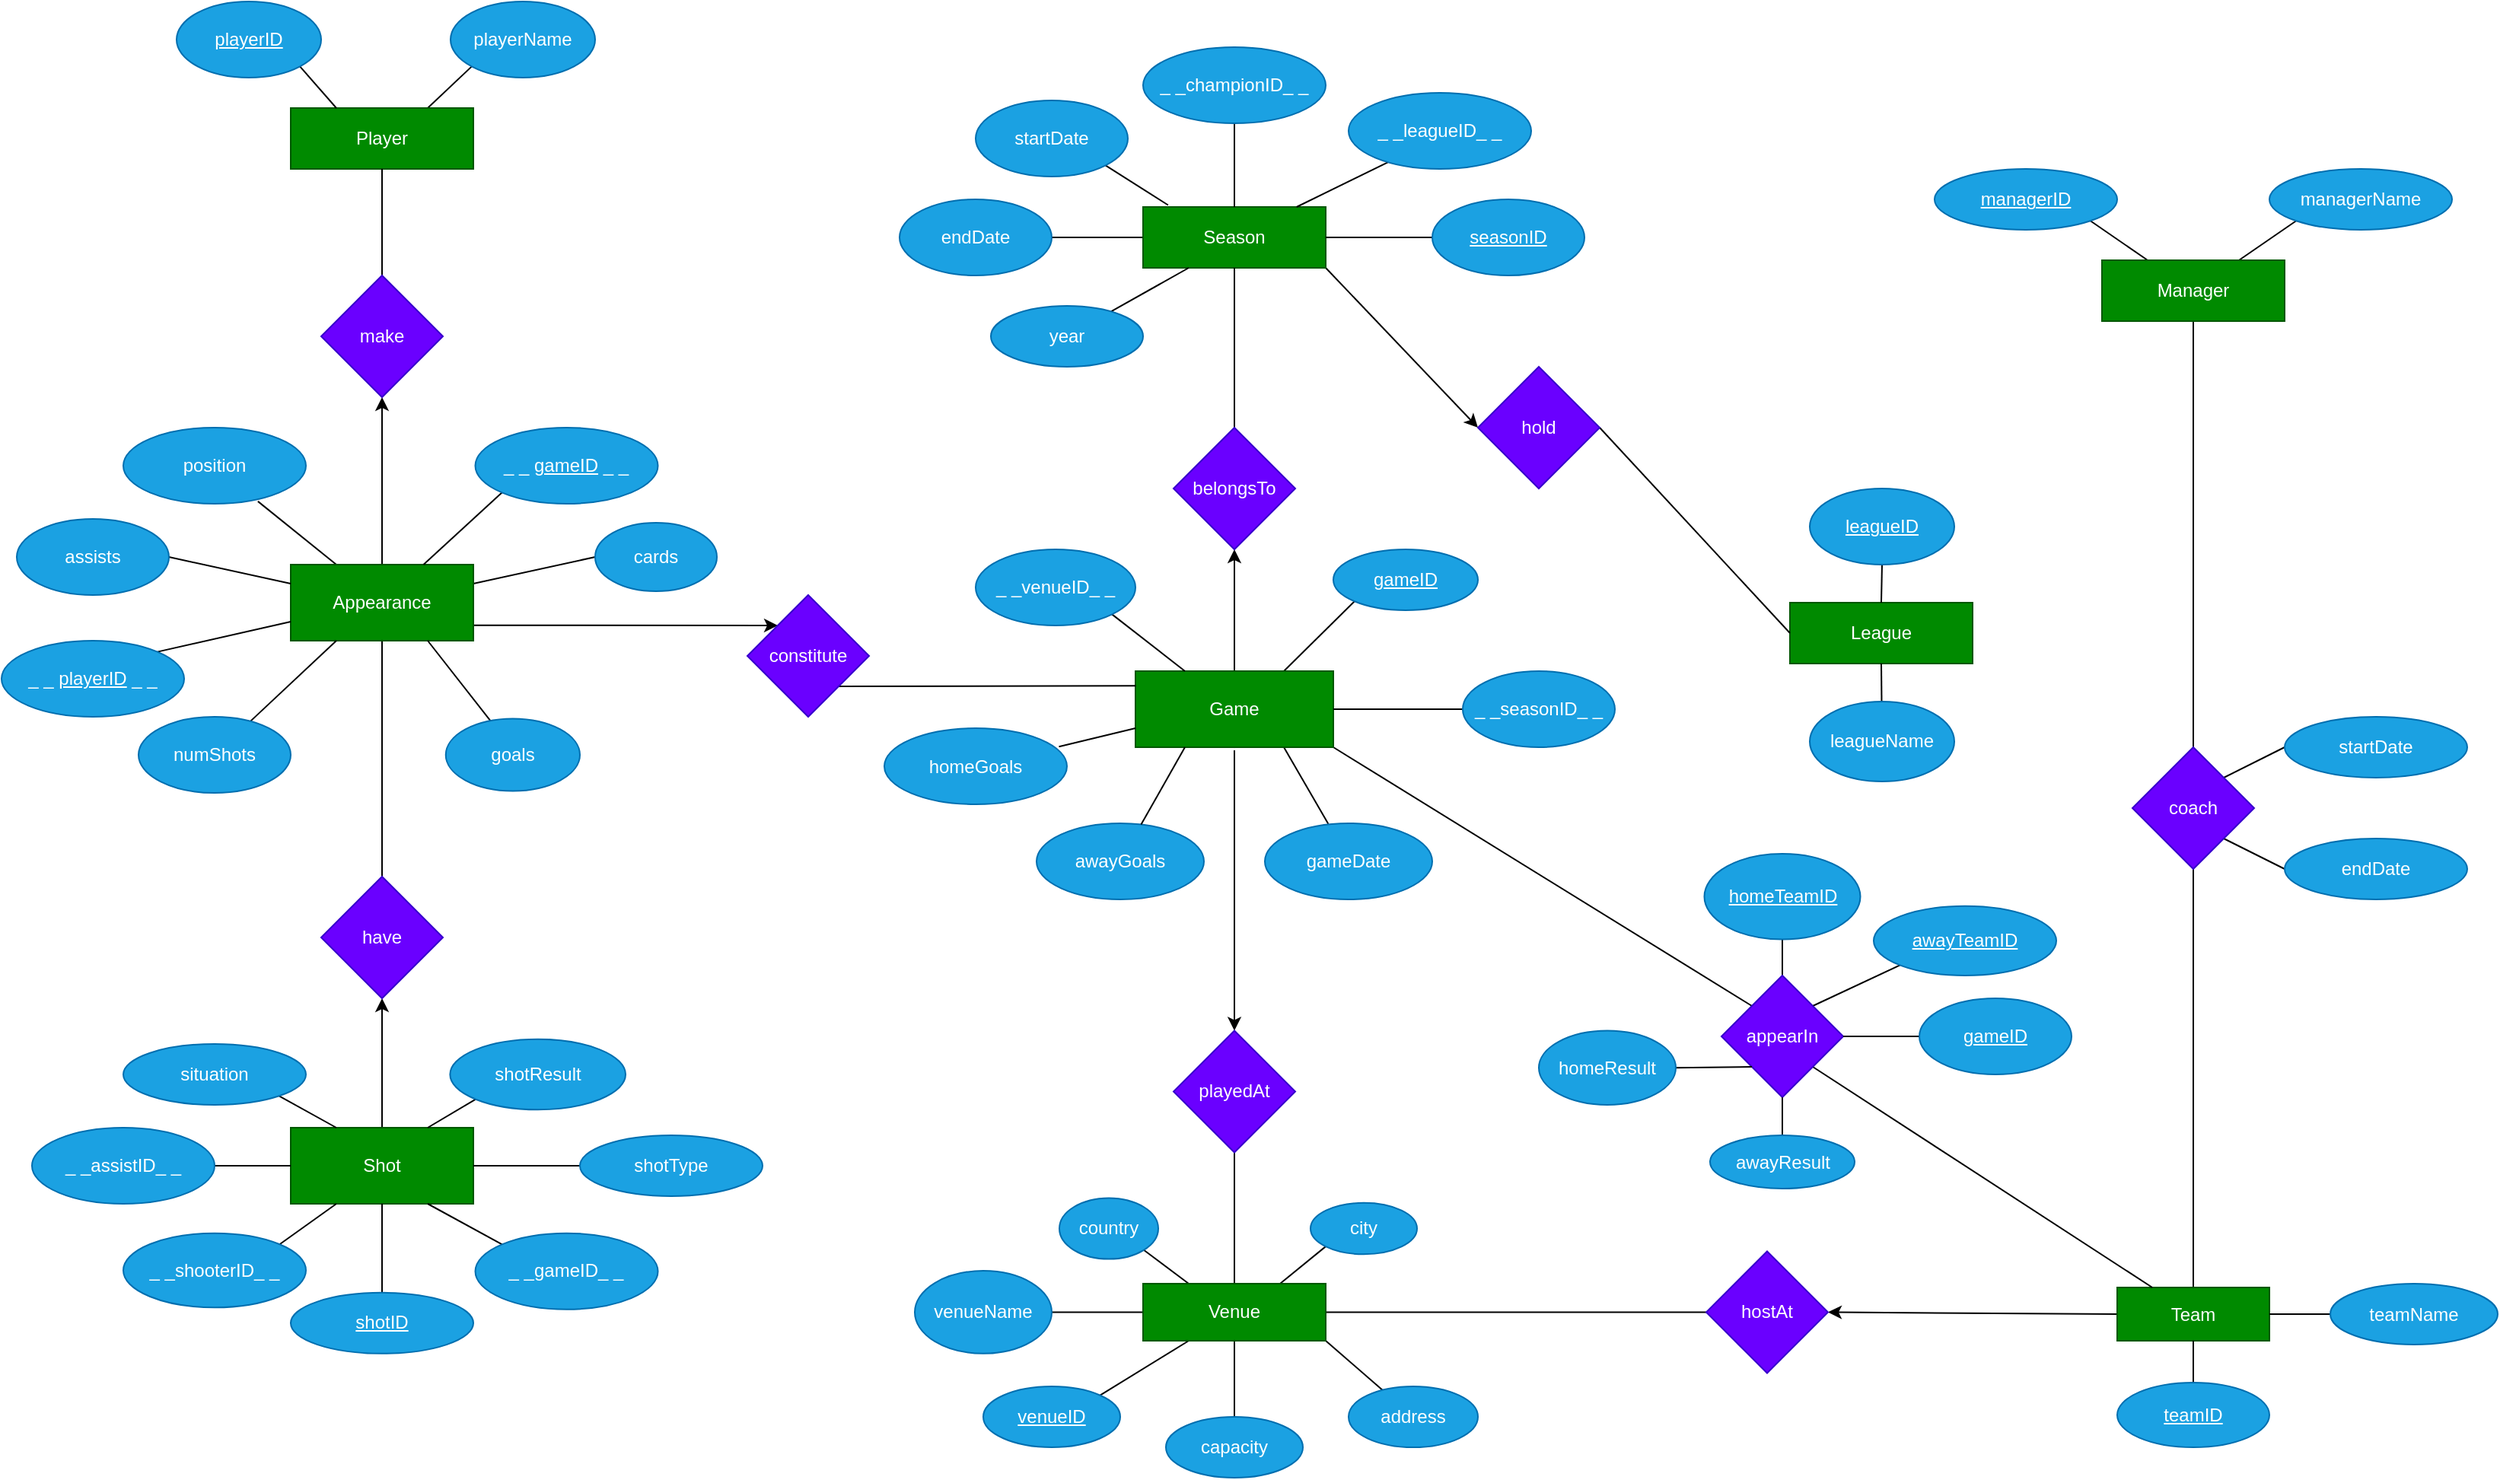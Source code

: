 <mxfile>
    <diagram id="piiMzi1ZAlSd88O1rmsM" name="Page-1">
        <mxGraphModel dx="2357" dy="907" grid="1" gridSize="10" guides="1" tooltips="1" connect="1" arrows="1" fold="1" page="1" pageScale="1" pageWidth="850" pageHeight="1100" math="0" shadow="0">
            <root>
                <mxCell id="0"/>
                <mxCell id="1" parent="0"/>
                <mxCell id="235" style="edgeStyle=none;html=1;exitX=0;exitY=0.5;exitDx=0;exitDy=0;endArrow=classic;endFill=1;entryX=1;entryY=0.5;entryDx=0;entryDy=0;" parent="1" source="6" target="223" edge="1">
                    <mxGeometry relative="1" as="geometry">
                        <mxPoint x="300" y="800" as="targetPoint"/>
                    </mxGeometry>
                </mxCell>
                <mxCell id="259" style="edgeStyle=none;html=1;entryX=0.5;entryY=1;entryDx=0;entryDy=0;endArrow=none;endFill=0;exitX=0.5;exitY=0;exitDx=0;exitDy=0;" parent="1" source="6" target="256" edge="1">
                    <mxGeometry relative="1" as="geometry">
                        <mxPoint x="640" y="640" as="sourcePoint"/>
                    </mxGeometry>
                </mxCell>
                <mxCell id="6" value="Team" style="rounded=0;whiteSpace=wrap;html=1;fillColor=#008a00;fontColor=#ffffff;strokeColor=#005700;" parent="1" vertex="1">
                    <mxGeometry x="580" y="935" width="100" height="35" as="geometry"/>
                </mxCell>
                <mxCell id="34" style="edgeStyle=none;html=1;exitX=0.5;exitY=0;exitDx=0;exitDy=0;endArrow=none;endFill=0;entryX=0.5;entryY=1;entryDx=0;entryDy=0;" parent="1" source="7" target="6" edge="1">
                    <mxGeometry relative="1" as="geometry">
                        <mxPoint x="690" y="950" as="targetPoint"/>
                    </mxGeometry>
                </mxCell>
                <mxCell id="7" value="&lt;u&gt;teamID&lt;/u&gt;" style="ellipse;whiteSpace=wrap;html=1;fillColor=#1ba1e2;fontColor=#ffffff;strokeColor=#006EAF;" parent="1" vertex="1">
                    <mxGeometry x="580" y="997.5" width="100" height="42.5" as="geometry"/>
                </mxCell>
                <mxCell id="33" style="edgeStyle=none;html=1;exitX=0;exitY=0.5;exitDx=0;exitDy=0;entryX=1;entryY=0.5;entryDx=0;entryDy=0;endArrow=none;endFill=0;" parent="1" source="10" target="6" edge="1">
                    <mxGeometry relative="1" as="geometry"/>
                </mxCell>
                <mxCell id="10" value="teamName" style="ellipse;whiteSpace=wrap;html=1;fillColor=#1ba1e2;fontColor=#ffffff;strokeColor=#006EAF;" parent="1" vertex="1">
                    <mxGeometry x="720" y="932.5" width="110" height="40" as="geometry"/>
                </mxCell>
                <mxCell id="25" style="edgeStyle=none;html=1;entryX=0;entryY=1;entryDx=0;entryDy=0;endArrow=none;endFill=0;exitX=0.75;exitY=0;exitDx=0;exitDy=0;" parent="1" source="16" target="17" edge="1">
                    <mxGeometry relative="1" as="geometry">
                        <mxPoint x="10" y="560" as="sourcePoint"/>
                    </mxGeometry>
                </mxCell>
                <mxCell id="32" style="edgeStyle=none;html=1;endArrow=none;endFill=0;exitX=0.75;exitY=1;exitDx=0;exitDy=0;entryX=0.379;entryY=0.008;entryDx=0;entryDy=0;entryPerimeter=0;" parent="1" source="16" target="20" edge="1">
                    <mxGeometry relative="1" as="geometry">
                        <mxPoint x="20" y="470" as="sourcePoint"/>
                    </mxGeometry>
                </mxCell>
                <mxCell id="110" style="edgeStyle=none;html=1;exitX=0.5;exitY=0;exitDx=0;exitDy=0;entryX=0.5;entryY=1;entryDx=0;entryDy=0;startArrow=none;startFill=0;endArrow=classic;endFill=1;" parent="1" source="16" target="109" edge="1">
                    <mxGeometry relative="1" as="geometry">
                        <mxPoint x="-100" y="400" as="targetPoint"/>
                    </mxGeometry>
                </mxCell>
                <mxCell id="180" style="edgeStyle=none;html=1;exitX=1;exitY=1;exitDx=0;exitDy=0;entryX=0;entryY=0;entryDx=0;entryDy=0;startArrow=none;startFill=0;endArrow=none;endFill=0;" parent="1" source="16" target="139" edge="1">
                    <mxGeometry relative="1" as="geometry"/>
                </mxCell>
                <mxCell id="237" style="edgeStyle=none;html=1;endArrow=classic;endFill=1;entryX=0.5;entryY=0;entryDx=0;entryDy=0;exitX=0.5;exitY=1.039;exitDx=0;exitDy=0;exitPerimeter=0;" parent="1" target="229" edge="1" source="16">
                    <mxGeometry relative="1" as="geometry">
                        <mxPoint y="590" as="sourcePoint"/>
                        <mxPoint y="760" as="targetPoint"/>
                    </mxGeometry>
                </mxCell>
                <mxCell id="16" value="Game" style="rounded=0;whiteSpace=wrap;html=1;fillColor=#008a00;fontColor=#ffffff;strokeColor=#005700;" parent="1" vertex="1">
                    <mxGeometry x="-65" y="530" width="130" height="50" as="geometry"/>
                </mxCell>
                <mxCell id="17" value="&lt;u&gt;gameID&lt;/u&gt;" style="ellipse;whiteSpace=wrap;html=1;fillColor=#1ba1e2;fontColor=#ffffff;strokeColor=#006EAF;" parent="1" vertex="1">
                    <mxGeometry x="65" y="450" width="95" height="40" as="geometry"/>
                </mxCell>
                <mxCell id="20" value="gameDate" style="ellipse;whiteSpace=wrap;html=1;fillColor=#1ba1e2;fontColor=#ffffff;strokeColor=#006EAF;" parent="1" vertex="1">
                    <mxGeometry x="20" y="630" width="110" height="50" as="geometry"/>
                </mxCell>
                <mxCell id="175" style="edgeStyle=none;html=1;startArrow=none;startFill=0;endArrow=none;endFill=0;entryX=0.5;entryY=0;entryDx=0;entryDy=0;exitX=0.5;exitY=1;exitDx=0;exitDy=0;" parent="1" source="21" target="139" edge="1">
                    <mxGeometry relative="1" as="geometry">
                        <mxPoint x="480" y="675" as="targetPoint"/>
                        <mxPoint x="370" y="680" as="sourcePoint"/>
                    </mxGeometry>
                </mxCell>
                <mxCell id="21" value="&lt;u&gt;homeTeamID&lt;/u&gt;" style="ellipse;whiteSpace=wrap;html=1;fillColor=#1ba1e2;fontColor=#ffffff;strokeColor=#006EAF;" parent="1" vertex="1">
                    <mxGeometry x="308.75" y="650" width="102.5" height="56.25" as="geometry"/>
                </mxCell>
                <mxCell id="174" style="edgeStyle=none;html=1;exitX=0;exitY=1;exitDx=0;exitDy=0;entryX=1;entryY=0;entryDx=0;entryDy=0;startArrow=none;startFill=0;endArrow=none;endFill=0;" parent="1" source="22" target="139" edge="1">
                    <mxGeometry relative="1" as="geometry">
                        <mxPoint x="420" y="675" as="targetPoint"/>
                    </mxGeometry>
                </mxCell>
                <mxCell id="22" value="&lt;u&gt;awayTeamID&lt;/u&gt;" style="ellipse;whiteSpace=wrap;html=1;fillColor=#1ba1e2;fontColor=#ffffff;strokeColor=#006EAF;" parent="1" vertex="1">
                    <mxGeometry x="420" y="684.37" width="120" height="45.63" as="geometry"/>
                </mxCell>
                <mxCell id="24" value="awayGoals" style="ellipse;whiteSpace=wrap;html=1;fillColor=#1ba1e2;fontColor=#ffffff;strokeColor=#006EAF;" parent="1" vertex="1">
                    <mxGeometry x="-130" y="630" width="110" height="50" as="geometry"/>
                </mxCell>
                <mxCell id="35" value="League" style="rounded=0;whiteSpace=wrap;html=1;fillColor=#008a00;fontColor=#ffffff;strokeColor=#005700;" parent="1" vertex="1">
                    <mxGeometry x="365" y="485" width="120" height="40" as="geometry"/>
                </mxCell>
                <mxCell id="39" style="edgeStyle=none;html=1;exitX=0.5;exitY=1;exitDx=0;exitDy=0;entryX=0.5;entryY=0;entryDx=0;entryDy=0;endArrow=none;endFill=0;" parent="1" source="36" target="35" edge="1">
                    <mxGeometry relative="1" as="geometry"/>
                </mxCell>
                <mxCell id="36" value="&lt;u&gt;leagueID&lt;/u&gt;" style="ellipse;whiteSpace=wrap;html=1;fillColor=#1ba1e2;fontColor=#ffffff;strokeColor=#006EAF;" parent="1" vertex="1">
                    <mxGeometry x="378" y="410" width="95" height="50" as="geometry"/>
                </mxCell>
                <mxCell id="38" style="edgeStyle=none;html=1;entryX=0.5;entryY=1;entryDx=0;entryDy=0;endArrow=none;endFill=0;" parent="1" source="37" target="35" edge="1">
                    <mxGeometry relative="1" as="geometry"/>
                </mxCell>
                <mxCell id="37" value="leagueName" style="ellipse;whiteSpace=wrap;html=1;fillColor=#1ba1e2;fontColor=#ffffff;strokeColor=#006EAF;" parent="1" vertex="1">
                    <mxGeometry x="378" y="550" width="95" height="52.5" as="geometry"/>
                </mxCell>
                <mxCell id="252" style="edgeStyle=none;html=1;exitX=0.75;exitY=0;exitDx=0;exitDy=0;entryX=0;entryY=1;entryDx=0;entryDy=0;endArrow=none;endFill=0;" parent="1" source="40" target="44" edge="1">
                    <mxGeometry relative="1" as="geometry"/>
                </mxCell>
                <mxCell id="40" value="Player" style="whiteSpace=wrap;html=1;fillColor=#008a00;fontColor=#ffffff;strokeColor=#005700;" parent="1" vertex="1">
                    <mxGeometry x="-620" y="160" width="120" height="40" as="geometry"/>
                </mxCell>
                <mxCell id="45" style="edgeStyle=none;html=1;exitX=1;exitY=1;exitDx=0;exitDy=0;entryX=0.25;entryY=0;entryDx=0;entryDy=0;endArrow=none;endFill=0;" parent="1" source="43" target="40" edge="1">
                    <mxGeometry relative="1" as="geometry"/>
                </mxCell>
                <mxCell id="43" value="&lt;u&gt;playerID&lt;/u&gt;" style="ellipse;whiteSpace=wrap;html=1;fillColor=#1ba1e2;fontColor=#ffffff;strokeColor=#006EAF;" parent="1" vertex="1">
                    <mxGeometry x="-695" y="90" width="95" height="50" as="geometry"/>
                </mxCell>
                <mxCell id="44" value="playerName" style="ellipse;whiteSpace=wrap;html=1;fillColor=#1ba1e2;fontColor=#ffffff;strokeColor=#006EAF;" parent="1" vertex="1">
                    <mxGeometry x="-515" y="90" width="95" height="50" as="geometry"/>
                </mxCell>
                <mxCell id="64" style="edgeStyle=none;html=1;exitX=0.25;exitY=0;exitDx=0;exitDy=0;entryX=0.737;entryY=0.969;entryDx=0;entryDy=0;endArrow=none;endFill=0;entryPerimeter=0;" parent="1" source="47" target="63" edge="1">
                    <mxGeometry relative="1" as="geometry"/>
                </mxCell>
                <mxCell id="114" style="edgeStyle=none;html=1;startArrow=none;startFill=0;endArrow=classic;endFill=1;entryX=0.5;entryY=1;entryDx=0;entryDy=0;" parent="1" target="113" edge="1">
                    <mxGeometry relative="1" as="geometry">
                        <mxPoint x="-600" y="330" as="targetPoint"/>
                        <mxPoint x="-560" y="460" as="sourcePoint"/>
                    </mxGeometry>
                </mxCell>
                <mxCell id="136" style="edgeStyle=none;html=1;exitX=1.001;exitY=0.797;exitDx=0;exitDy=0;entryX=0;entryY=0;entryDx=0;entryDy=0;startArrow=none;startFill=0;endArrow=classic;endFill=1;exitPerimeter=0;" parent="1" source="47" target="132" edge="1">
                    <mxGeometry relative="1" as="geometry"/>
                </mxCell>
                <mxCell id="159" style="edgeStyle=none;html=1;exitX=1;exitY=0.25;exitDx=0;exitDy=0;entryX=0;entryY=0.5;entryDx=0;entryDy=0;startArrow=none;startFill=0;endArrow=none;endFill=0;" parent="1" source="47" target="67" edge="1">
                    <mxGeometry relative="1" as="geometry"/>
                </mxCell>
                <mxCell id="283" style="edgeStyle=none;html=1;endArrow=none;endFill=0;exitX=0.5;exitY=1;exitDx=0;exitDy=0;entryX=0.5;entryY=0;entryDx=0;entryDy=0;" edge="1" parent="1" source="47" target="282">
                    <mxGeometry relative="1" as="geometry">
                        <mxPoint x="-560" y="520" as="sourcePoint"/>
                    </mxGeometry>
                </mxCell>
                <mxCell id="47" value="Appearance" style="whiteSpace=wrap;html=1;fillColor=#008a00;fontColor=#ffffff;strokeColor=#005700;" parent="1" vertex="1">
                    <mxGeometry x="-620" y="460" width="120" height="50" as="geometry"/>
                </mxCell>
                <mxCell id="155" style="edgeStyle=none;html=1;exitX=1;exitY=0.5;exitDx=0;exitDy=0;startArrow=none;startFill=0;endArrow=none;endFill=0;entryX=0;entryY=0.25;entryDx=0;entryDy=0;" parent="1" source="58" target="47" edge="1">
                    <mxGeometry relative="1" as="geometry">
                        <mxPoint x="-620" y="485" as="targetPoint"/>
                    </mxGeometry>
                </mxCell>
                <mxCell id="58" value="assists" style="ellipse;whiteSpace=wrap;html=1;fillColor=#1ba1e2;fontColor=#ffffff;strokeColor=#006EAF;" parent="1" vertex="1">
                    <mxGeometry x="-800" y="430" width="100" height="50" as="geometry"/>
                </mxCell>
                <mxCell id="63" value="position" style="ellipse;whiteSpace=wrap;html=1;fillColor=#1ba1e2;fontColor=#ffffff;strokeColor=#006EAF;" parent="1" vertex="1">
                    <mxGeometry x="-730" y="370" width="120" height="50" as="geometry"/>
                </mxCell>
                <mxCell id="67" value="cards" style="ellipse;whiteSpace=wrap;html=1;fillColor=#1ba1e2;fontColor=#ffffff;strokeColor=#006EAF;" parent="1" vertex="1">
                    <mxGeometry x="-420" y="432.5" width="80" height="45" as="geometry"/>
                </mxCell>
                <mxCell id="172" style="edgeStyle=none;html=1;entryX=0;entryY=0.5;entryDx=0;entryDy=0;startArrow=none;startFill=0;endArrow=classic;endFill=1;exitX=1;exitY=1;exitDx=0;exitDy=0;" parent="1" target="143" edge="1" source="73">
                    <mxGeometry relative="1" as="geometry">
                        <mxPoint x="60" y="250" as="sourcePoint"/>
                    </mxGeometry>
                </mxCell>
                <mxCell id="249" style="edgeStyle=none;html=1;exitX=0.137;exitY=-0.031;exitDx=0;exitDy=0;entryX=1;entryY=1;entryDx=0;entryDy=0;endArrow=none;endFill=0;exitPerimeter=0;" parent="1" source="73" target="329" edge="1">
                    <mxGeometry relative="1" as="geometry">
                        <mxPoint x="-89.51" y="206.88" as="targetPoint"/>
                    </mxGeometry>
                </mxCell>
                <mxCell id="250" style="edgeStyle=none;html=1;exitX=0;exitY=0.5;exitDx=0;exitDy=0;entryX=1;entryY=0.5;entryDx=0;entryDy=0;endArrow=none;endFill=0;" parent="1" source="73" target="248" edge="1">
                    <mxGeometry relative="1" as="geometry"/>
                </mxCell>
                <mxCell id="73" value="Season" style="whiteSpace=wrap;html=1;fillColor=#008a00;fontColor=#ffffff;strokeColor=#005700;" parent="1" vertex="1">
                    <mxGeometry x="-60" y="225" width="120" height="40" as="geometry"/>
                </mxCell>
                <mxCell id="76" style="edgeStyle=none;html=1;exitX=0.5;exitY=1;exitDx=0;exitDy=0;endArrow=none;endFill=0;entryX=0.5;entryY=0;entryDx=0;entryDy=0;" parent="1" source="168" target="73" edge="1">
                    <mxGeometry relative="1" as="geometry">
                        <mxPoint x="-125" y="210" as="sourcePoint"/>
                    </mxGeometry>
                </mxCell>
                <mxCell id="156" style="edgeStyle=none;html=1;entryX=0.25;entryY=1;entryDx=0;entryDy=0;startArrow=none;startFill=0;endArrow=none;endFill=0;" parent="1" source="90" target="47" edge="1">
                    <mxGeometry relative="1" as="geometry"/>
                </mxCell>
                <mxCell id="90" value="numShots" style="ellipse;whiteSpace=wrap;html=1;fillColor=#1ba1e2;fontColor=#ffffff;strokeColor=#006EAF;" parent="1" vertex="1">
                    <mxGeometry x="-720" y="560" width="100" height="50" as="geometry"/>
                </mxCell>
                <mxCell id="158" style="edgeStyle=none;html=1;entryX=0.75;entryY=1;entryDx=0;entryDy=0;startArrow=none;startFill=0;endArrow=none;endFill=0;exitX=0.348;exitY=0.065;exitDx=0;exitDy=0;exitPerimeter=0;" parent="1" source="92" target="47" edge="1">
                    <mxGeometry relative="1" as="geometry">
                        <mxPoint x="-470" y="570" as="sourcePoint"/>
                    </mxGeometry>
                </mxCell>
                <mxCell id="92" value="goals" style="ellipse;whiteSpace=wrap;html=1;fillColor=#1ba1e2;fontColor=#ffffff;strokeColor=#006EAF;" parent="1" vertex="1">
                    <mxGeometry x="-518.13" y="561.25" width="88.13" height="47.5" as="geometry"/>
                </mxCell>
                <mxCell id="112" style="edgeStyle=none;html=1;startArrow=none;startFill=0;endArrow=none;endFill=0;entryX=0.25;entryY=1;entryDx=0;entryDy=0;" parent="1" source="85" target="73" edge="1">
                    <mxGeometry relative="1" as="geometry">
                        <mxPoint x="-40" y="260" as="targetPoint"/>
                    </mxGeometry>
                </mxCell>
                <mxCell id="273" style="edgeStyle=none;html=1;endArrow=none;endFill=0;entryX=0.5;entryY=1;entryDx=0;entryDy=0;" parent="1" source="109" target="73" edge="1">
                    <mxGeometry relative="1" as="geometry">
                        <mxPoint x="90" y="410" as="sourcePoint"/>
                        <mxPoint y="280" as="targetPoint"/>
                    </mxGeometry>
                </mxCell>
                <mxCell id="109" value="belongsTo" style="rhombus;whiteSpace=wrap;html=1;fillColor=#6a00ff;fontColor=#ffffff;strokeColor=#3700CC;" parent="1" vertex="1">
                    <mxGeometry x="-40" y="370" width="80" height="80" as="geometry"/>
                </mxCell>
                <mxCell id="115" style="edgeStyle=none;html=1;startArrow=none;startFill=0;endArrow=none;endFill=0;entryX=0.5;entryY=1;entryDx=0;entryDy=0;" parent="1" target="40" edge="1">
                    <mxGeometry relative="1" as="geometry">
                        <mxPoint x="-560" y="270" as="sourcePoint"/>
                        <mxPoint x="-580" y="220" as="targetPoint"/>
                    </mxGeometry>
                </mxCell>
                <mxCell id="113" value="make" style="rhombus;whiteSpace=wrap;html=1;fillColor=#6a00ff;fontColor=#ffffff;strokeColor=#3700CC;" parent="1" vertex="1">
                    <mxGeometry x="-600" y="270" width="80" height="80" as="geometry"/>
                </mxCell>
                <mxCell id="135" style="edgeStyle=none;html=1;exitX=1;exitY=1;exitDx=0;exitDy=0;entryX=0.001;entryY=0.193;entryDx=0;entryDy=0;startArrow=none;startFill=0;endArrow=none;endFill=0;entryPerimeter=0;" parent="1" source="132" target="16" edge="1">
                    <mxGeometry relative="1" as="geometry">
                        <mxPoint x="-240" y="520" as="sourcePoint"/>
                    </mxGeometry>
                </mxCell>
                <mxCell id="132" value="constitute" style="rhombus;whiteSpace=wrap;html=1;fillColor=#6a00ff;fontColor=#ffffff;strokeColor=#3700CC;" parent="1" vertex="1">
                    <mxGeometry x="-320" y="480" width="80" height="80" as="geometry"/>
                </mxCell>
                <mxCell id="181" style="edgeStyle=none;html=1;exitX=1;exitY=1;exitDx=0;exitDy=0;startArrow=none;startFill=0;endArrow=none;endFill=0;" parent="1" source="139" target="6" edge="1">
                    <mxGeometry relative="1" as="geometry">
                        <mxPoint x="300" y="620" as="targetPoint"/>
                    </mxGeometry>
                </mxCell>
                <mxCell id="139" value="appearIn" style="rhombus;whiteSpace=wrap;html=1;fillColor=#6a00ff;fontColor=#ffffff;strokeColor=#3700CC;" parent="1" vertex="1">
                    <mxGeometry x="320" y="730" width="80" height="80" as="geometry"/>
                </mxCell>
                <mxCell id="171" style="edgeStyle=none;html=1;exitX=1;exitY=0.5;exitDx=0;exitDy=0;entryX=0;entryY=0.5;entryDx=0;entryDy=0;startArrow=none;startFill=0;endArrow=none;endFill=0;" parent="1" source="143" target="35" edge="1">
                    <mxGeometry relative="1" as="geometry"/>
                </mxCell>
                <mxCell id="143" value="hold" style="rhombus;whiteSpace=wrap;html=1;fillColor=#6a00ff;fontColor=#ffffff;strokeColor=#3700CC;" parent="1" vertex="1">
                    <mxGeometry x="160" y="330" width="80" height="80" as="geometry"/>
                </mxCell>
                <mxCell id="168" value="_ _championID_ _" style="ellipse;whiteSpace=wrap;html=1;fillColor=#1ba1e2;fontColor=#ffffff;strokeColor=#006EAF;" parent="1" vertex="1">
                    <mxGeometry x="-60" y="120" width="120" height="50" as="geometry"/>
                </mxCell>
                <mxCell id="170" style="edgeStyle=none;html=1;exitX=0.221;exitY=0.906;exitDx=0;exitDy=0;startArrow=none;startFill=0;endArrow=none;endFill=0;exitPerimeter=0;" parent="1" source="169" target="73" edge="1">
                    <mxGeometry relative="1" as="geometry"/>
                </mxCell>
                <mxCell id="169" value="_ _leagueID_ _" style="ellipse;whiteSpace=wrap;html=1;fillColor=#1ba1e2;fontColor=#ffffff;strokeColor=#006EAF;" parent="1" vertex="1">
                    <mxGeometry x="75" y="150" width="120" height="50" as="geometry"/>
                </mxCell>
                <mxCell id="208" style="edgeStyle=none;html=1;entryX=0;entryY=1;entryDx=0;entryDy=0;endArrow=none;endFill=0;exitX=0.75;exitY=0;exitDx=0;exitDy=0;" parent="1" target="206" edge="1" source="216">
                    <mxGeometry relative="1" as="geometry">
                        <mxPoint x="560" y="930" as="sourcePoint"/>
                    </mxGeometry>
                </mxCell>
                <mxCell id="275" style="edgeStyle=none;html=1;entryX=1;entryY=1;entryDx=0;entryDy=0;endArrow=none;endFill=0;exitX=0.25;exitY=0;exitDx=0;exitDy=0;" parent="1" target="274" edge="1" source="216">
                    <mxGeometry relative="1" as="geometry">
                        <mxPoint x="620" y="930" as="sourcePoint"/>
                    </mxGeometry>
                </mxCell>
                <mxCell id="277" style="edgeStyle=none;html=1;exitX=1;exitY=1;exitDx=0;exitDy=0;endArrow=none;endFill=0;" parent="1" source="216" target="276" edge="1">
                    <mxGeometry relative="1" as="geometry">
                        <mxPoint x="620" y="966.25" as="sourcePoint"/>
                    </mxGeometry>
                </mxCell>
                <mxCell id="206" value="city" style="ellipse;whiteSpace=wrap;html=1;fillColor=#1ba1e2;fontColor=#ffffff;strokeColor=#006EAF;" parent="1" vertex="1">
                    <mxGeometry x="50" y="879.38" width="70" height="33.75" as="geometry"/>
                </mxCell>
                <mxCell id="218" style="edgeStyle=none;html=1;exitX=0.25;exitY=1;exitDx=0;exitDy=0;entryX=1;entryY=0;entryDx=0;entryDy=0;endArrow=none;endFill=0;" parent="1" source="216" target="217" edge="1">
                    <mxGeometry relative="1" as="geometry"/>
                </mxCell>
                <mxCell id="220" style="edgeStyle=none;html=1;exitX=0.5;exitY=1;exitDx=0;exitDy=0;endArrow=none;endFill=0;entryX=0.5;entryY=0;entryDx=0;entryDy=0;" parent="1" source="216" target="219" edge="1">
                    <mxGeometry relative="1" as="geometry">
                        <mxPoint y="1020" as="targetPoint"/>
                    </mxGeometry>
                </mxCell>
                <mxCell id="222" style="edgeStyle=none;html=1;exitX=0;exitY=0.5;exitDx=0;exitDy=0;entryX=1;entryY=0.5;entryDx=0;entryDy=0;endArrow=none;endFill=0;" parent="1" source="216" target="221" edge="1">
                    <mxGeometry relative="1" as="geometry"/>
                </mxCell>
                <mxCell id="233" style="edgeStyle=none;html=1;exitX=1;exitY=0.5;exitDx=0;exitDy=0;entryX=0;entryY=0.5;entryDx=0;entryDy=0;endArrow=none;endFill=0;" parent="1" source="216" target="223" edge="1">
                    <mxGeometry relative="1" as="geometry">
                        <mxPoint x="310" y="830" as="targetPoint"/>
                    </mxGeometry>
                </mxCell>
                <mxCell id="236" style="edgeStyle=none;html=1;entryX=0.5;entryY=1;entryDx=0;entryDy=0;endArrow=none;endFill=0;exitX=0.5;exitY=0;exitDx=0;exitDy=0;" parent="1" target="229" edge="1" source="216">
                    <mxGeometry relative="1" as="geometry">
                        <mxPoint y="920" as="sourcePoint"/>
                    </mxGeometry>
                </mxCell>
                <mxCell id="216" value="Venue" style="rounded=0;whiteSpace=wrap;html=1;fillColor=#008a00;fontColor=#ffffff;strokeColor=#005700;" parent="1" vertex="1">
                    <mxGeometry x="-60" y="932.49" width="120" height="37.5" as="geometry"/>
                </mxCell>
                <mxCell id="217" value="&lt;u&gt;venueID&lt;/u&gt;" style="ellipse;whiteSpace=wrap;html=1;fillColor=#1ba1e2;fontColor=#ffffff;strokeColor=#006EAF;" parent="1" vertex="1">
                    <mxGeometry x="-165" y="1000" width="90" height="40" as="geometry"/>
                </mxCell>
                <mxCell id="219" value="capacity" style="ellipse;whiteSpace=wrap;html=1;fillColor=#1ba1e2;fontColor=#ffffff;strokeColor=#006EAF;" parent="1" vertex="1">
                    <mxGeometry x="-45" y="1020" width="90" height="40" as="geometry"/>
                </mxCell>
                <mxCell id="221" value="venueName" style="ellipse;whiteSpace=wrap;html=1;fillColor=#1ba1e2;fontColor=#ffffff;strokeColor=#006EAF;" parent="1" vertex="1">
                    <mxGeometry x="-210" y="924.06" width="90" height="54.37" as="geometry"/>
                </mxCell>
                <mxCell id="223" value="hostAt" style="rhombus;whiteSpace=wrap;html=1;fillColor=#6a00ff;fontColor=#ffffff;strokeColor=#3700CC;" parent="1" vertex="1">
                    <mxGeometry x="310" y="911.25" width="80" height="80" as="geometry"/>
                </mxCell>
                <mxCell id="229" value="playedAt" style="rhombus;whiteSpace=wrap;html=1;fillColor=#6a00ff;fontColor=#ffffff;strokeColor=#3700CC;" parent="1" vertex="1">
                    <mxGeometry x="-40" y="766.25" width="80" height="80" as="geometry"/>
                </mxCell>
                <mxCell id="245" style="edgeStyle=none;html=1;exitX=0;exitY=0.75;exitDx=0;exitDy=0;entryX=0.956;entryY=0.242;entryDx=0;entryDy=0;endArrow=none;endFill=0;entryPerimeter=0;" parent="1" source="16" target="244" edge="1">
                    <mxGeometry relative="1" as="geometry">
                        <mxPoint x="-190" y="610" as="sourcePoint"/>
                    </mxGeometry>
                </mxCell>
                <mxCell id="246" style="edgeStyle=none;html=1;exitX=0.25;exitY=1;exitDx=0;exitDy=0;endArrow=none;endFill=0;" parent="1" source="16" target="24" edge="1">
                    <mxGeometry relative="1" as="geometry">
                        <mxPoint x="-100" y="610" as="sourcePoint"/>
                    </mxGeometry>
                </mxCell>
                <mxCell id="244" value="homeGoals" style="ellipse;whiteSpace=wrap;html=1;fillColor=#1ba1e2;fontColor=#ffffff;strokeColor=#006EAF;" parent="1" vertex="1">
                    <mxGeometry x="-230" y="567.5" width="120" height="50" as="geometry"/>
                </mxCell>
                <mxCell id="248" value="endDate" style="ellipse;whiteSpace=wrap;html=1;fillColor=#1ba1e2;fontColor=#ffffff;strokeColor=#006EAF;" parent="1" vertex="1">
                    <mxGeometry x="-220" y="220" width="100" height="50" as="geometry"/>
                </mxCell>
                <mxCell id="258" style="edgeStyle=none;html=1;entryX=0.5;entryY=0;entryDx=0;entryDy=0;endArrow=none;endFill=0;exitX=0.5;exitY=1;exitDx=0;exitDy=0;" parent="1" target="256" edge="1" source="253">
                    <mxGeometry relative="1" as="geometry">
                        <mxPoint x="620" y="300" as="sourcePoint"/>
                    </mxGeometry>
                </mxCell>
                <mxCell id="263" style="edgeStyle=none;html=1;exitX=0.25;exitY=0;exitDx=0;exitDy=0;entryX=1;entryY=1;entryDx=0;entryDy=0;endArrow=none;endFill=0;" parent="1" source="253" target="262" edge="1">
                    <mxGeometry relative="1" as="geometry">
                        <mxPoint x="588.8" y="260" as="sourcePoint"/>
                    </mxGeometry>
                </mxCell>
                <mxCell id="265" style="edgeStyle=none;html=1;entryX=0;entryY=1;entryDx=0;entryDy=0;endArrow=none;endFill=0;exitX=0.75;exitY=0;exitDx=0;exitDy=0;" parent="1" source="253" target="264" edge="1">
                    <mxGeometry relative="1" as="geometry">
                        <mxPoint x="630" y="220" as="sourcePoint"/>
                    </mxGeometry>
                </mxCell>
                <mxCell id="268" style="edgeStyle=none;html=1;exitX=1;exitY=0;exitDx=0;exitDy=0;entryX=0;entryY=0.5;entryDx=0;entryDy=0;endArrow=none;endFill=0;" parent="1" source="256" target="331" edge="1">
                    <mxGeometry relative="1" as="geometry">
                        <mxPoint x="685" y="580" as="targetPoint"/>
                    </mxGeometry>
                </mxCell>
                <mxCell id="269" style="edgeStyle=none;html=1;entryX=0;entryY=0.5;entryDx=0;entryDy=0;endArrow=none;endFill=0;exitX=1;exitY=1;exitDx=0;exitDy=0;" parent="1" source="256" target="333" edge="1">
                    <mxGeometry relative="1" as="geometry">
                        <mxPoint x="655" y="510" as="sourcePoint"/>
                        <mxPoint x="685" y="660" as="targetPoint"/>
                    </mxGeometry>
                </mxCell>
                <mxCell id="253" value="Manager" style="whiteSpace=wrap;html=1;fillColor=#008a00;fontColor=#ffffff;strokeColor=#005700;" parent="1" vertex="1">
                    <mxGeometry x="570" y="260" width="120" height="40" as="geometry"/>
                </mxCell>
                <mxCell id="256" value="coach" style="rhombus;whiteSpace=wrap;html=1;fillColor=#6a00ff;fontColor=#ffffff;strokeColor=#3700CC;" parent="1" vertex="1">
                    <mxGeometry x="590" y="580" width="80" height="80" as="geometry"/>
                </mxCell>
                <mxCell id="262" value="&lt;u&gt;managerID&lt;/u&gt;" style="ellipse;whiteSpace=wrap;html=1;fillColor=#1ba1e2;fontColor=#ffffff;strokeColor=#006EAF;" parent="1" vertex="1">
                    <mxGeometry x="460" y="200" width="120" height="40" as="geometry"/>
                </mxCell>
                <mxCell id="264" value="managerName" style="ellipse;whiteSpace=wrap;html=1;fillColor=#1ba1e2;fontColor=#ffffff;strokeColor=#006EAF;" parent="1" vertex="1">
                    <mxGeometry x="680" y="200" width="120" height="40" as="geometry"/>
                </mxCell>
                <mxCell id="85" value="year" style="ellipse;whiteSpace=wrap;html=1;fillColor=#1ba1e2;fontColor=#ffffff;strokeColor=#006EAF;" parent="1" vertex="1">
                    <mxGeometry x="-160" y="290" width="100" height="40" as="geometry"/>
                </mxCell>
                <mxCell id="274" value="country" style="ellipse;whiteSpace=wrap;html=1;fillColor=#1ba1e2;fontColor=#ffffff;strokeColor=#006EAF;" parent="1" vertex="1">
                    <mxGeometry x="-115" y="876.26" width="65" height="40" as="geometry"/>
                </mxCell>
                <mxCell id="276" value="address" style="ellipse;whiteSpace=wrap;html=1;fillColor=#1ba1e2;fontColor=#ffffff;strokeColor=#006EAF;" parent="1" vertex="1">
                    <mxGeometry x="75" y="1000" width="85" height="40" as="geometry"/>
                </mxCell>
                <mxCell id="284" style="edgeStyle=none;html=1;exitX=0.5;exitY=0;exitDx=0;exitDy=0;entryX=0.5;entryY=1;entryDx=0;entryDy=0;" edge="1" parent="1" source="281" target="282">
                    <mxGeometry relative="1" as="geometry">
                        <mxPoint x="-561" y="750" as="targetPoint"/>
                    </mxGeometry>
                </mxCell>
                <mxCell id="281" value="Shot" style="whiteSpace=wrap;html=1;fillColor=#008a00;fontColor=#ffffff;strokeColor=#005700;" vertex="1" parent="1">
                    <mxGeometry x="-620" y="830" width="120" height="50" as="geometry"/>
                </mxCell>
                <mxCell id="282" value="have" style="rhombus;whiteSpace=wrap;html=1;fillColor=#6a00ff;fontColor=#ffffff;strokeColor=#3700CC;" vertex="1" parent="1">
                    <mxGeometry x="-600" y="665" width="80" height="80" as="geometry"/>
                </mxCell>
                <mxCell id="288" style="edgeStyle=none;html=1;exitX=0.5;exitY=0;exitDx=0;exitDy=0;entryX=0.5;entryY=1;entryDx=0;entryDy=0;endArrow=none;endFill=0;" edge="1" parent="1" source="286" target="281">
                    <mxGeometry relative="1" as="geometry"/>
                </mxCell>
                <mxCell id="286" value="&lt;u&gt;shotID&lt;/u&gt;" style="ellipse;whiteSpace=wrap;html=1;fillColor=#1ba1e2;fontColor=#ffffff;strokeColor=#006EAF;" vertex="1" parent="1">
                    <mxGeometry x="-620" y="938.43" width="120" height="40" as="geometry"/>
                </mxCell>
                <mxCell id="292" style="edgeStyle=none;html=1;entryX=0.25;entryY=1;entryDx=0;entryDy=0;endArrow=none;endFill=0;exitX=1;exitY=0;exitDx=0;exitDy=0;" edge="1" parent="1" source="330" target="281">
                    <mxGeometry relative="1" as="geometry">
                        <mxPoint x="-670" y="930" as="sourcePoint"/>
                    </mxGeometry>
                </mxCell>
                <mxCell id="291" style="edgeStyle=none;html=1;exitX=0;exitY=0;exitDx=0;exitDy=0;endArrow=none;endFill=0;entryX=0.75;entryY=1;entryDx=0;entryDy=0;" edge="1" parent="1" source="297" target="281">
                    <mxGeometry relative="1" as="geometry">
                        <mxPoint x="-400.0" y="916.25" as="sourcePoint"/>
                        <mxPoint x="-530" y="890" as="targetPoint"/>
                    </mxGeometry>
                </mxCell>
                <mxCell id="296" style="edgeStyle=none;html=1;exitX=1;exitY=0.5;exitDx=0;exitDy=0;endArrow=none;endFill=0;entryX=0;entryY=0.5;entryDx=0;entryDy=0;" edge="1" parent="1" source="294" target="281">
                    <mxGeometry relative="1" as="geometry">
                        <mxPoint x="-620" y="865" as="targetPoint"/>
                    </mxGeometry>
                </mxCell>
                <mxCell id="294" value="_ _assistID_ _" style="ellipse;whiteSpace=wrap;html=1;fillColor=#1ba1e2;fontColor=#ffffff;strokeColor=#006EAF;" vertex="1" parent="1">
                    <mxGeometry x="-790" y="830" width="120" height="50" as="geometry"/>
                </mxCell>
                <mxCell id="297" value="_ _gameID_ _" style="ellipse;whiteSpace=wrap;html=1;fillColor=#1ba1e2;fontColor=#ffffff;strokeColor=#006EAF;" vertex="1" parent="1">
                    <mxGeometry x="-498.74" y="899.38" width="120" height="50" as="geometry"/>
                </mxCell>
                <mxCell id="299" style="edgeStyle=none;html=1;exitX=0;exitY=1;exitDx=0;exitDy=0;entryX=0.75;entryY=0;entryDx=0;entryDy=0;endArrow=none;endFill=0;" edge="1" parent="1" source="298" target="281">
                    <mxGeometry relative="1" as="geometry"/>
                </mxCell>
                <mxCell id="298" value="shotResult" style="ellipse;whiteSpace=wrap;html=1;fillColor=#1ba1e2;fontColor=#ffffff;strokeColor=#006EAF;" vertex="1" parent="1">
                    <mxGeometry x="-515.31" y="771.88" width="115.31" height="46.25" as="geometry"/>
                </mxCell>
                <mxCell id="301" style="edgeStyle=none;html=1;exitX=1;exitY=1;exitDx=0;exitDy=0;entryX=0.25;entryY=0;entryDx=0;entryDy=0;endArrow=none;endFill=0;" edge="1" parent="1" source="300" target="281">
                    <mxGeometry relative="1" as="geometry"/>
                </mxCell>
                <mxCell id="300" value="situation" style="ellipse;whiteSpace=wrap;html=1;fillColor=#1ba1e2;fontColor=#ffffff;strokeColor=#006EAF;" vertex="1" parent="1">
                    <mxGeometry x="-730" y="775" width="120" height="40" as="geometry"/>
                </mxCell>
                <mxCell id="304" style="edgeStyle=none;html=1;exitX=0;exitY=0.5;exitDx=0;exitDy=0;endArrow=none;endFill=0;entryX=1;entryY=0.5;entryDx=0;entryDy=0;" edge="1" parent="1" source="303" target="281">
                    <mxGeometry relative="1" as="geometry">
                        <mxPoint x="-490" y="870" as="targetPoint"/>
                    </mxGeometry>
                </mxCell>
                <mxCell id="303" value="shotType" style="ellipse;whiteSpace=wrap;html=1;fillColor=#1ba1e2;fontColor=#ffffff;strokeColor=#006EAF;" vertex="1" parent="1">
                    <mxGeometry x="-430" y="835" width="120" height="40" as="geometry"/>
                </mxCell>
                <mxCell id="306" style="edgeStyle=none;html=1;exitX=1;exitY=0.5;exitDx=0;exitDy=0;entryX=0;entryY=1;entryDx=0;entryDy=0;endArrow=none;endFill=0;" edge="1" parent="1" source="305" target="139">
                    <mxGeometry relative="1" as="geometry"/>
                </mxCell>
                <mxCell id="305" value="homeResult" style="ellipse;whiteSpace=wrap;html=1;fillColor=#1ba1e2;fontColor=#ffffff;strokeColor=#006EAF;" vertex="1" parent="1">
                    <mxGeometry x="200" y="766.25" width="90" height="48.75" as="geometry"/>
                </mxCell>
                <mxCell id="308" style="edgeStyle=none;html=1;exitX=0;exitY=0.5;exitDx=0;exitDy=0;entryX=1;entryY=0.5;entryDx=0;entryDy=0;endArrow=none;endFill=0;" edge="1" parent="1" source="307" target="139">
                    <mxGeometry relative="1" as="geometry"/>
                </mxCell>
                <mxCell id="307" value="&lt;u&gt;gameID&lt;/u&gt;" style="ellipse;whiteSpace=wrap;html=1;fillColor=#1ba1e2;fontColor=#ffffff;strokeColor=#006EAF;" vertex="1" parent="1">
                    <mxGeometry x="450" y="745" width="100" height="50" as="geometry"/>
                </mxCell>
                <mxCell id="311" style="edgeStyle=none;html=1;exitX=1;exitY=0;exitDx=0;exitDy=0;entryX=0;entryY=0.75;entryDx=0;entryDy=0;endArrow=none;endFill=0;" edge="1" parent="1" source="310" target="47">
                    <mxGeometry relative="1" as="geometry"/>
                </mxCell>
                <mxCell id="310" value="_ _&amp;nbsp;&lt;u&gt;playerID&lt;/u&gt;&amp;nbsp;_ _" style="ellipse;whiteSpace=wrap;html=1;fontStyle=0;fillColor=#1ba1e2;fontColor=#ffffff;strokeColor=#006EAF;" vertex="1" parent="1">
                    <mxGeometry x="-810" y="510" width="120" height="50" as="geometry"/>
                </mxCell>
                <mxCell id="313" style="edgeStyle=none;html=1;exitX=0;exitY=1;exitDx=0;exitDy=0;endArrow=none;endFill=0;" edge="1" parent="1" source="312" target="47">
                    <mxGeometry relative="1" as="geometry"/>
                </mxCell>
                <mxCell id="312" value="_ _&amp;nbsp;&lt;u&gt;gameID&lt;/u&gt;&amp;nbsp;_ _" style="ellipse;whiteSpace=wrap;html=1;fillColor=#1ba1e2;fontColor=#ffffff;strokeColor=#006EAF;" vertex="1" parent="1">
                    <mxGeometry x="-498.75" y="370" width="120" height="50" as="geometry"/>
                </mxCell>
                <mxCell id="315" style="edgeStyle=none;html=1;exitX=0.5;exitY=0;exitDx=0;exitDy=0;entryX=0.5;entryY=1;entryDx=0;entryDy=0;endArrow=none;endFill=0;" edge="1" parent="1" source="314" target="139">
                    <mxGeometry relative="1" as="geometry"/>
                </mxCell>
                <mxCell id="314" value="awayResult" style="ellipse;whiteSpace=wrap;html=1;fillColor=#1ba1e2;fontColor=#ffffff;strokeColor=#006EAF;" vertex="1" parent="1">
                    <mxGeometry x="312.5" y="835" width="95" height="35" as="geometry"/>
                </mxCell>
                <mxCell id="321" style="edgeStyle=none;html=1;exitX=0;exitY=0.5;exitDx=0;exitDy=0;entryX=1;entryY=0.5;entryDx=0;entryDy=0;endArrow=none;endFill=0;" edge="1" parent="1" source="320" target="73">
                    <mxGeometry relative="1" as="geometry"/>
                </mxCell>
                <mxCell id="320" value="&lt;u&gt;seasonID&lt;/u&gt;" style="ellipse;whiteSpace=wrap;html=1;fillColor=#1ba1e2;fontColor=#ffffff;strokeColor=#006EAF;" vertex="1" parent="1">
                    <mxGeometry x="130" y="220" width="100" height="50" as="geometry"/>
                </mxCell>
                <mxCell id="323" style="edgeStyle=none;html=1;exitX=0;exitY=0.5;exitDx=0;exitDy=0;endArrow=none;endFill=0;" edge="1" parent="1" source="322" target="16">
                    <mxGeometry relative="1" as="geometry"/>
                </mxCell>
                <mxCell id="322" value="_ _seasonID_ _" style="ellipse;whiteSpace=wrap;html=1;fillColor=#1ba1e2;fontColor=#ffffff;strokeColor=#006EAF;" vertex="1" parent="1">
                    <mxGeometry x="150" y="530" width="100" height="50" as="geometry"/>
                </mxCell>
                <mxCell id="325" style="edgeStyle=none;html=1;exitX=1;exitY=1;exitDx=0;exitDy=0;entryX=0.25;entryY=0;entryDx=0;entryDy=0;endArrow=none;endFill=0;" edge="1" parent="1" source="324" target="16">
                    <mxGeometry relative="1" as="geometry"/>
                </mxCell>
                <mxCell id="324" value="_ _venueID_ _" style="ellipse;whiteSpace=wrap;html=1;fillColor=#1ba1e2;fontColor=#ffffff;strokeColor=#006EAF;" vertex="1" parent="1">
                    <mxGeometry x="-170" y="450" width="105" height="50" as="geometry"/>
                </mxCell>
                <mxCell id="329" value="startDate" style="ellipse;whiteSpace=wrap;html=1;fillColor=#1ba1e2;fontColor=#ffffff;strokeColor=#006EAF;" vertex="1" parent="1">
                    <mxGeometry x="-170" y="155" width="100" height="50" as="geometry"/>
                </mxCell>
                <mxCell id="330" value="_ _shooterID_ _" style="ellipse;whiteSpace=wrap;html=1;fillColor=#1ba1e2;fontColor=#ffffff;strokeColor=#006EAF;" vertex="1" parent="1">
                    <mxGeometry x="-730" y="899.38" width="120" height="48.75" as="geometry"/>
                </mxCell>
                <mxCell id="331" value="startDate" style="ellipse;whiteSpace=wrap;html=1;fillColor=#1ba1e2;fontColor=#ffffff;strokeColor=#006EAF;" vertex="1" parent="1">
                    <mxGeometry x="690" y="560" width="120" height="40" as="geometry"/>
                </mxCell>
                <mxCell id="333" value="endDate" style="ellipse;whiteSpace=wrap;html=1;fillColor=#1ba1e2;fontColor=#ffffff;strokeColor=#006EAF;" vertex="1" parent="1">
                    <mxGeometry x="690" y="640" width="120" height="40" as="geometry"/>
                </mxCell>
            </root>
        </mxGraphModel>
    </diagram>
</mxfile>